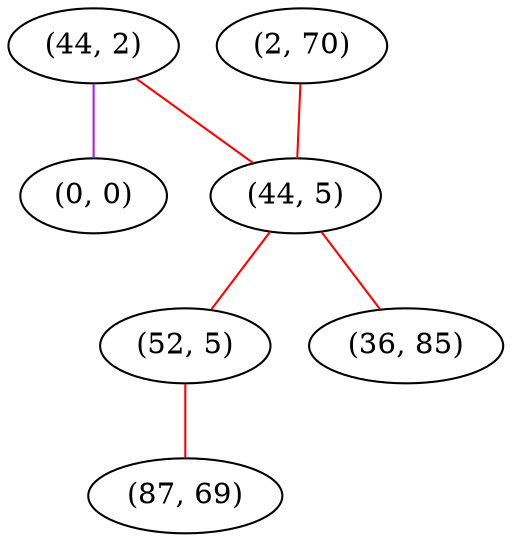 graph "" {
"(44, 2)";
"(2, 70)";
"(0, 0)";
"(44, 5)";
"(52, 5)";
"(87, 69)";
"(36, 85)";
"(44, 2)" -- "(44, 5)"  [color=red, key=0, weight=1];
"(44, 2)" -- "(0, 0)"  [color=purple, key=0, weight=4];
"(2, 70)" -- "(44, 5)"  [color=red, key=0, weight=1];
"(44, 5)" -- "(36, 85)"  [color=red, key=0, weight=1];
"(44, 5)" -- "(52, 5)"  [color=red, key=0, weight=1];
"(52, 5)" -- "(87, 69)"  [color=red, key=0, weight=1];
}
